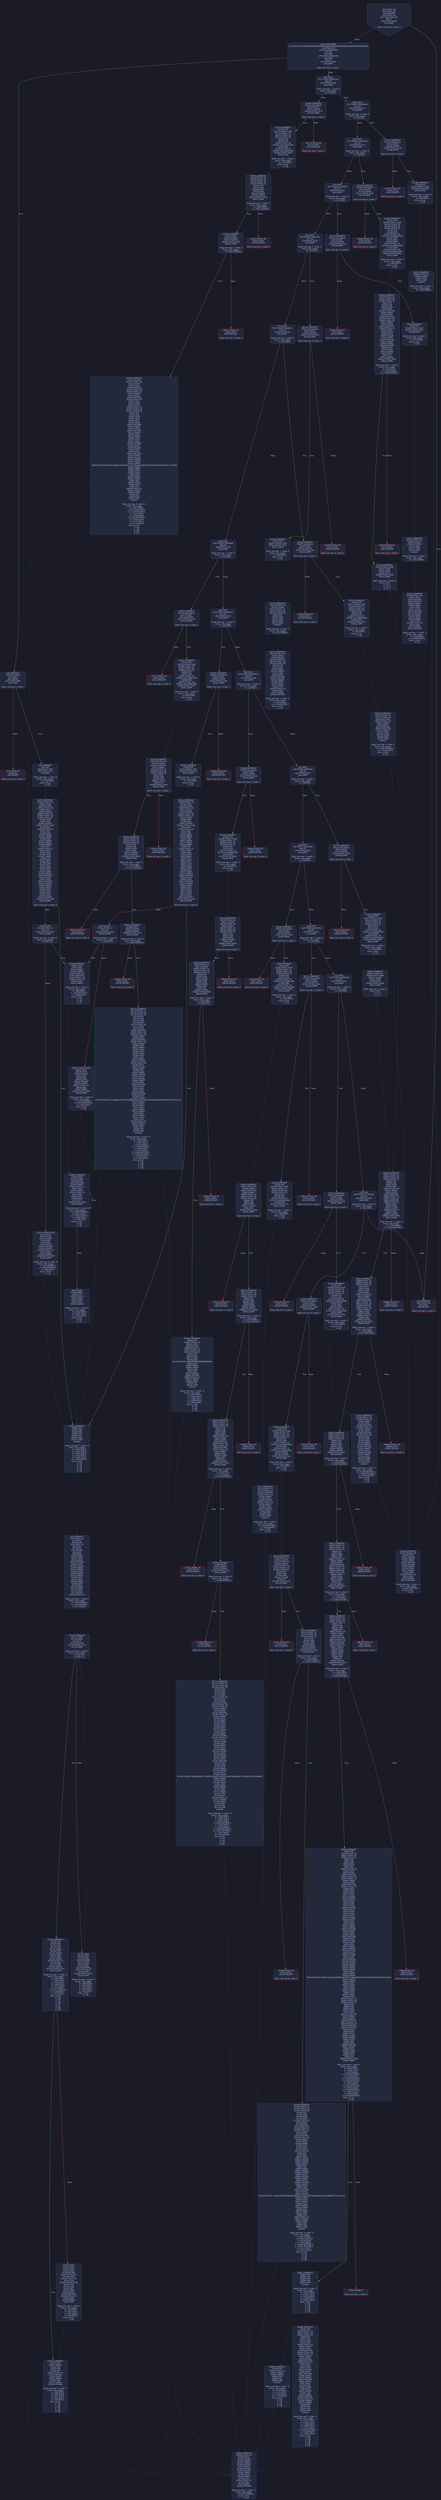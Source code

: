 digraph G {
    node [shape=box, style="filled, rounded", color="#565f89", fontcolor="#c0caf5", fontname="Helvetica", fillcolor="#24283b"];
    edge [color="#414868", fontcolor="#c0caf5", fontname="Helvetica"];
    bgcolor="#1a1b26";
    0 [ label = "[00] PUSH1 80
[02] PUSH1 40
[04] MSTORE
[05] PUSH1 04
[07] CALLDATASIZE
[08] LT
[09] PUSH2 00da
[0c] JUMPI

Stack size req: 0, sizeΔ: 0
" shape = invhouse]
    1 [ label = "[0d] PUSH4 ffffffff
[12] PUSH29 0100000000000000000000000000000000000000000000000000000000
[30] PUSH1 00
[32] CALLDATALOAD
[33] DIV
[34] AND
[35] PUSH4 06fdde03
[3a] DUP2
[3b] EQ
[3c] PUSH2 00df
[3f] JUMPI

Stack size req: 0, sizeΔ: 1
"]
    2 [ label = "[40] DUP1
[41] PUSH4 095ea7b3
[46] EQ
[47] PUSH2 0169
[4a] JUMPI

Stack size req: 1, sizeΔ: 0
Entry->Op usage:
	0->70:EQ:1
"]
    3 [ label = "[4b] DUP1
[4c] PUSH4 18160ddd
[51] EQ
[52] PUSH2 01a1
[55] JUMPI

Stack size req: 1, sizeΔ: 0
Entry->Op usage:
	0->81:EQ:1
"]
    4 [ label = "[56] DUP1
[57] PUSH4 23b872dd
[5c] EQ
[5d] PUSH2 01c8
[60] JUMPI

Stack size req: 1, sizeΔ: 0
Entry->Op usage:
	0->92:EQ:1
"]
    5 [ label = "[61] DUP1
[62] PUSH4 313ce567
[67] EQ
[68] PUSH2 01f2
[6b] JUMPI

Stack size req: 1, sizeΔ: 0
Entry->Op usage:
	0->103:EQ:1
"]
    6 [ label = "[6c] DUP1
[6d] PUSH4 5b8e370c
[72] EQ
[73] PUSH2 021d
[76] JUMPI

Stack size req: 1, sizeΔ: 0
Entry->Op usage:
	0->114:EQ:1
"]
    7 [ label = "[77] DUP1
[78] PUSH4 70a08231
[7d] EQ
[7e] PUSH2 024e
[81] JUMPI

Stack size req: 1, sizeΔ: 0
Entry->Op usage:
	0->125:EQ:1
"]
    8 [ label = "[82] DUP1
[83] PUSH4 79c65068
[88] EQ
[89] PUSH2 026f
[8c] JUMPI

Stack size req: 1, sizeΔ: 0
Entry->Op usage:
	0->136:EQ:1
"]
    9 [ label = "[8d] DUP1
[8e] PUSH4 95d89b41
[93] EQ
[94] PUSH2 0293
[97] JUMPI

Stack size req: 1, sizeΔ: 0
Entry->Op usage:
	0->147:EQ:1
"]
    10 [ label = "[98] DUP1
[99] PUSH4 99b38974
[9e] EQ
[9f] PUSH2 02a8
[a2] JUMPI

Stack size req: 1, sizeΔ: 0
Entry->Op usage:
	0->158:EQ:1
"]
    11 [ label = "[a3] DUP1
[a4] PUSH4 a9059cbb
[a9] EQ
[aa] PUSH2 02c9
[ad] JUMPI

Stack size req: 1, sizeΔ: 0
Entry->Op usage:
	0->169:EQ:1
"]
    12 [ label = "[ae] DUP1
[af] PUSH4 adcb0f8d
[b4] EQ
[b5] PUSH2 02ed
[b8] JUMPI

Stack size req: 1, sizeΔ: 0
Entry->Op usage:
	0->180:EQ:1
"]
    13 [ label = "[b9] DUP1
[ba] PUSH4 b414d4b6
[bf] EQ
[c0] PUSH2 0311
[c3] JUMPI

Stack size req: 1, sizeΔ: 0
Entry->Op usage:
	0->191:EQ:1
"]
    14 [ label = "[c4] DUP1
[c5] PUSH4 dd62ed3e
[ca] EQ
[cb] PUSH2 0332
[ce] JUMPI

Stack size req: 1, sizeΔ: 0
Entry->Op usage:
	0->202:EQ:1
"]
    15 [ label = "[cf] DUP1
[d0] PUSH4 e724529c
[d5] EQ
[d6] PUSH2 0359
[d9] JUMPI

Stack size req: 1, sizeΔ: 0
Entry->Op usage:
	0->213:EQ:1
"]
    16 [ label = "[da] JUMPDEST
[db] PUSH1 00
[dd] DUP1
[de] REVERT

Stack size req: 0, sizeΔ: 0
" color = "red"]
    17 [ label = "[df] JUMPDEST
[e0] CALLVALUE
[e1] DUP1
[e2] ISZERO
[e3] PUSH2 00eb
[e6] JUMPI

Stack size req: 0, sizeΔ: 1
"]
    18 [ label = "[e7] PUSH1 00
[e9] DUP1
[ea] REVERT

Stack size req: 0, sizeΔ: 0
" color = "red"]
    19 [ label = "[eb] JUMPDEST
[ec] POP
[ed] PUSH2 00f4
[f0] PUSH2 037f
[f3] JUMP

Stack size req: 1, sizeΔ: 0
Entry->Op usage:
	0->236:POP:0
Entry->Exit:
	0->😵
"]
    20 [ label = "[f4] JUMPDEST
[f5] PUSH1 40
[f7] DUP1
[f8] MLOAD
[f9] PUSH1 20
[fb] DUP1
[fc] DUP3
[fd] MSTORE
[fe] DUP4
[ff] MLOAD
[0100] DUP2
[0101] DUP4
[0102] ADD
[0103] MSTORE
[0104] DUP4
[0105] MLOAD
[0106] SWAP2
[0107] SWAP3
[0108] DUP4
[0109] SWAP3
[010a] SWAP1
[010b] DUP4
[010c] ADD
[010d] SWAP2
[010e] DUP6
[010f] ADD
[0110] SWAP1
[0111] DUP1
[0112] DUP4
[0113] DUP4
[0114] PUSH1 00

Stack size req: 1, sizeΔ: 9
Entry->Op usage:
	0->255:MLOAD:0
	0->261:MLOAD:0
	0->271:ADD:0
"]
    21 [ label = "[0116] JUMPDEST
[0117] DUP4
[0118] DUP2
[0119] LT
[011a] ISZERO
[011b] PUSH2 012e
[011e] JUMPI

Stack size req: 4, sizeΔ: 0
Entry->Op usage:
	0->281:LT:0
	3->281:LT:1
"]
    22 [ label = "[011f] DUP2
[0120] DUP2
[0121] ADD
[0122] MLOAD
[0123] DUP4
[0124] DUP3
[0125] ADD
[0126] MSTORE
[0127] PUSH1 20
[0129] ADD
[012a] PUSH2 0116
[012d] JUMP

Stack size req: 3, sizeΔ: 0
Entry->Op usage:
	0->289:ADD:0
	0->293:ADD:0
	0->297:ADD:1
	1->289:ADD:1
	2->293:ADD:1
Entry->Exit:
	0->😵
"]
    23 [ label = "[012e] JUMPDEST
[012f] POP
[0130] POP
[0131] POP
[0132] POP
[0133] SWAP1
[0134] POP
[0135] SWAP1
[0136] DUP2
[0137] ADD
[0138] SWAP1
[0139] PUSH1 1f
[013b] AND
[013c] DUP1
[013d] ISZERO
[013e] PUSH2 015b
[0141] JUMPI

Stack size req: 7, sizeΔ: -5
Entry->Op usage:
	0->303:POP:0
	1->304:POP:0
	2->305:POP:0
	3->306:POP:0
	4->311:ADD:0
	4->315:AND:1
	4->317:ISZERO:0
	5->308:POP:0
	6->311:ADD:1
Entry->Exit:
	0->😵
	1->😵
	2->😵
	3->😵
	4->0
	5->😵
	6->😵
"]
    24 [ label = "[0142] DUP1
[0143] DUP3
[0144] SUB
[0145] DUP1
[0146] MLOAD
[0147] PUSH1 01
[0149] DUP4
[014a] PUSH1 20
[014c] SUB
[014d] PUSH2 0100
[0150] EXP
[0151] SUB
[0152] NOT
[0153] AND
[0154] DUP2
[0155] MSTORE
[0156] PUSH1 20
[0158] ADD
[0159] SWAP2
[015a] POP

Stack size req: 2, sizeΔ: 0
Entry->Op usage:
	0->324:SUB:1
	0->332:SUB:1
	1->324:SUB:0
	1->346:POP:0
Entry->Exit:
	1->😵
"]
    25 [ label = "[015b] JUMPDEST
[015c] POP
[015d] SWAP3
[015e] POP
[015f] POP
[0160] POP
[0161] PUSH1 40
[0163] MLOAD
[0164] DUP1
[0165] SWAP2
[0166] SUB
[0167] SWAP1
[0168] RETURN

Stack size req: 5, sizeΔ: -5
Entry->Op usage:
	0->348:POP:0
	1->358:SUB:0
	2->351:POP:0
	3->352:POP:0
	4->350:POP:0
Entry->Exit:
	0->😵
	1->😵
	2->😵
	3->😵
	4->😵
" color = "darkblue"]
    26 [ label = "[0169] JUMPDEST
[016a] CALLVALUE
[016b] DUP1
[016c] ISZERO
[016d] PUSH2 0175
[0170] JUMPI

Stack size req: 0, sizeΔ: 1
"]
    27 [ label = "[0171] PUSH1 00
[0173] DUP1
[0174] REVERT

Stack size req: 0, sizeΔ: 0
" color = "red"]
    28 [ label = "[0175] JUMPDEST
[0176] POP
[0177] PUSH2 018d
[017a] PUSH1 01
[017c] PUSH1 a0
[017e] PUSH1 02
[0180] EXP
[0181] SUB
[0182] PUSH1 04
[0184] CALLDATALOAD
[0185] AND
[0186] PUSH1 24
[0188] CALLDATALOAD
[0189] PUSH2 040d
[018c] JUMP

Stack size req: 1, sizeΔ: 2
Entry->Op usage:
	0->374:POP:0
Entry->Exit:
	0->😵
"]
    29 [ label = "[018d] JUMPDEST
[018e] PUSH1 40
[0190] DUP1
[0191] MLOAD
[0192] SWAP2
[0193] ISZERO
[0194] ISZERO
[0195] DUP3
[0196] MSTORE
[0197] MLOAD
[0198] SWAP1
[0199] DUP2
[019a] SWAP1
[019b] SUB
[019c] PUSH1 20
[019e] ADD
[019f] SWAP1
[01a0] RETURN

Stack size req: 1, sizeΔ: -1
Entry->Op usage:
	0->403:ISZERO:0
Entry->Exit:
	0->😵
" color = "darkblue"]
    30 [ label = "[01a1] JUMPDEST
[01a2] CALLVALUE
[01a3] DUP1
[01a4] ISZERO
[01a5] PUSH2 01ad
[01a8] JUMPI

Stack size req: 0, sizeΔ: 1
"]
    31 [ label = "[01a9] PUSH1 00
[01ab] DUP1
[01ac] REVERT

Stack size req: 0, sizeΔ: 0
" color = "red"]
    32 [ label = "[01ad] JUMPDEST
[01ae] POP
[01af] PUSH2 01b6
[01b2] PUSH2 0497
[01b5] JUMP

Stack size req: 1, sizeΔ: 0
Entry->Op usage:
	0->430:POP:0
Entry->Exit:
	0->😵
"]
    33 [ label = "[01b6] JUMPDEST
[01b7] PUSH1 40
[01b9] DUP1
[01ba] MLOAD
[01bb] SWAP2
[01bc] DUP3
[01bd] MSTORE
[01be] MLOAD
[01bf] SWAP1
[01c0] DUP2
[01c1] SWAP1
[01c2] SUB
[01c3] PUSH1 20
[01c5] ADD
[01c6] SWAP1
[01c7] RETURN

Stack size req: 1, sizeΔ: -1
Entry->Op usage:
	0->445:MSTORE:1
Entry->Exit:
	0->😵
" color = "darkblue"]
    34 [ label = "[01c8] JUMPDEST
[01c9] CALLVALUE
[01ca] DUP1
[01cb] ISZERO
[01cc] PUSH2 01d4
[01cf] JUMPI

Stack size req: 0, sizeΔ: 1
"]
    35 [ label = "[01d0] PUSH1 00
[01d2] DUP1
[01d3] REVERT

Stack size req: 0, sizeΔ: 0
" color = "red"]
    36 [ label = "[01d4] JUMPDEST
[01d5] POP
[01d6] PUSH2 018d
[01d9] PUSH1 01
[01db] PUSH1 a0
[01dd] PUSH1 02
[01df] EXP
[01e0] SUB
[01e1] PUSH1 04
[01e3] CALLDATALOAD
[01e4] DUP2
[01e5] AND
[01e6] SWAP1
[01e7] PUSH1 24
[01e9] CALLDATALOAD
[01ea] AND
[01eb] PUSH1 44
[01ed] CALLDATALOAD
[01ee] PUSH2 049d
[01f1] JUMP

Stack size req: 1, sizeΔ: 3
Entry->Op usage:
	0->469:POP:0
Entry->Exit:
	0->😵
"]
    37 [ label = "[01f2] JUMPDEST
[01f3] CALLVALUE
[01f4] DUP1
[01f5] ISZERO
[01f6] PUSH2 01fe
[01f9] JUMPI

Stack size req: 0, sizeΔ: 1
"]
    38 [ label = "[01fa] PUSH1 00
[01fc] DUP1
[01fd] REVERT

Stack size req: 0, sizeΔ: 0
" color = "red"]
    39 [ label = "[01fe] JUMPDEST
[01ff] POP
[0200] PUSH2 0207
[0203] PUSH2 050c
[0206] JUMP

Stack size req: 1, sizeΔ: 0
Entry->Op usage:
	0->511:POP:0
Entry->Exit:
	0->😵
"]
    40 [ label = "[0207] JUMPDEST
[0208] PUSH1 40
[020a] DUP1
[020b] MLOAD
[020c] PUSH1 ff
[020e] SWAP1
[020f] SWAP3
[0210] AND
[0211] DUP3
[0212] MSTORE
[0213] MLOAD
[0214] SWAP1
[0215] DUP2
[0216] SWAP1
[0217] SUB
[0218] PUSH1 20
[021a] ADD
[021b] SWAP1
[021c] RETURN

Stack size req: 1, sizeΔ: -1
Entry->Op usage:
	0->528:AND:0
	0->530:MSTORE:1
Entry->Exit:
	0->😵
" color = "darkblue"]
    41 [ label = "[021d] JUMPDEST
[021e] CALLVALUE
[021f] DUP1
[0220] ISZERO
[0221] PUSH2 0229
[0224] JUMPI

Stack size req: 0, sizeΔ: 1
"]
    42 [ label = "[0225] PUSH1 00
[0227] DUP1
[0228] REVERT

Stack size req: 0, sizeΔ: 0
" color = "red"]
    43 [ label = "[0229] JUMPDEST
[022a] POP
[022b] PUSH2 0232
[022e] PUSH2 0515
[0231] JUMP

Stack size req: 1, sizeΔ: 0
Entry->Op usage:
	0->554:POP:0
Entry->Exit:
	0->😵
"]
    44 [ label = "[0232] JUMPDEST
[0233] PUSH1 40
[0235] DUP1
[0236] MLOAD
[0237] PUSH1 01
[0239] PUSH1 a0
[023b] PUSH1 02
[023d] EXP
[023e] SUB
[023f] SWAP1
[0240] SWAP3
[0241] AND
[0242] DUP3
[0243] MSTORE
[0244] MLOAD
[0245] SWAP1
[0246] DUP2
[0247] SWAP1
[0248] SUB
[0249] PUSH1 20
[024b] ADD
[024c] SWAP1
[024d] RETURN

Stack size req: 1, sizeΔ: -1
Entry->Op usage:
	0->577:AND:0
	0->579:MSTORE:1
Entry->Exit:
	0->😵
" color = "darkblue"]
    45 [ label = "[024e] JUMPDEST
[024f] CALLVALUE
[0250] DUP1
[0251] ISZERO
[0252] PUSH2 025a
[0255] JUMPI

Stack size req: 0, sizeΔ: 1
"]
    46 [ label = "[0256] PUSH1 00
[0258] DUP1
[0259] REVERT

Stack size req: 0, sizeΔ: 0
" color = "red"]
    47 [ label = "[025a] JUMPDEST
[025b] POP
[025c] PUSH2 01b6
[025f] PUSH1 01
[0261] PUSH1 a0
[0263] PUSH1 02
[0265] EXP
[0266] SUB
[0267] PUSH1 04
[0269] CALLDATALOAD
[026a] AND
[026b] PUSH2 0524
[026e] JUMP

Stack size req: 1, sizeΔ: 1
Entry->Op usage:
	0->603:POP:0
Entry->Exit:
	0->😵
"]
    48 [ label = "[026f] JUMPDEST
[0270] CALLVALUE
[0271] DUP1
[0272] ISZERO
[0273] PUSH2 027b
[0276] JUMPI

Stack size req: 0, sizeΔ: 1
"]
    49 [ label = "[0277] PUSH1 00
[0279] DUP1
[027a] REVERT

Stack size req: 0, sizeΔ: 0
" color = "red"]
    50 [ label = "[027b] JUMPDEST
[027c] POP
[027d] PUSH2 018d
[0280] PUSH1 01
[0282] PUSH1 a0
[0284] PUSH1 02
[0286] EXP
[0287] SUB
[0288] PUSH1 04
[028a] CALLDATALOAD
[028b] AND
[028c] PUSH1 24
[028e] CALLDATALOAD
[028f] PUSH2 0536
[0292] JUMP

Stack size req: 1, sizeΔ: 2
Entry->Op usage:
	0->636:POP:0
Entry->Exit:
	0->😵
"]
    51 [ label = "[0293] JUMPDEST
[0294] CALLVALUE
[0295] DUP1
[0296] ISZERO
[0297] PUSH2 029f
[029a] JUMPI

Stack size req: 0, sizeΔ: 1
"]
    52 [ label = "[029b] PUSH1 00
[029d] DUP1
[029e] REVERT

Stack size req: 0, sizeΔ: 0
" color = "red"]
    53 [ label = "[029f] JUMPDEST
[02a0] POP
[02a1] PUSH2 00f4
[02a4] PUSH2 05da
[02a7] JUMP

Stack size req: 1, sizeΔ: 0
Entry->Op usage:
	0->672:POP:0
Entry->Exit:
	0->😵
"]
    54 [ label = "[02a8] JUMPDEST
[02a9] CALLVALUE
[02aa] DUP1
[02ab] ISZERO
[02ac] PUSH2 02b4
[02af] JUMPI

Stack size req: 0, sizeΔ: 1
"]
    55 [ label = "[02b0] PUSH1 00
[02b2] DUP1
[02b3] REVERT

Stack size req: 0, sizeΔ: 0
" color = "red"]
    56 [ label = "[02b4] JUMPDEST
[02b5] POP
[02b6] PUSH2 018d
[02b9] PUSH1 01
[02bb] PUSH1 a0
[02bd] PUSH1 02
[02bf] EXP
[02c0] SUB
[02c1] PUSH1 04
[02c3] CALLDATALOAD
[02c4] AND
[02c5] PUSH2 0634
[02c8] JUMP

Stack size req: 1, sizeΔ: 1
Entry->Op usage:
	0->693:POP:0
Entry->Exit:
	0->😵
"]
    57 [ label = "[02c9] JUMPDEST
[02ca] CALLVALUE
[02cb] DUP1
[02cc] ISZERO
[02cd] PUSH2 02d5
[02d0] JUMPI

Stack size req: 0, sizeΔ: 1
"]
    58 [ label = "[02d1] PUSH1 00
[02d3] DUP1
[02d4] REVERT

Stack size req: 0, sizeΔ: 0
" color = "red"]
    59 [ label = "[02d5] JUMPDEST
[02d6] POP
[02d7] PUSH2 018d
[02da] PUSH1 01
[02dc] PUSH1 a0
[02de] PUSH1 02
[02e0] EXP
[02e1] SUB
[02e2] PUSH1 04
[02e4] CALLDATALOAD
[02e5] AND
[02e6] PUSH1 24
[02e8] CALLDATALOAD
[02e9] PUSH2 069b
[02ec] JUMP

Stack size req: 1, sizeΔ: 2
Entry->Op usage:
	0->726:POP:0
Entry->Exit:
	0->😵
"]
    60 [ label = "[02ed] JUMPDEST
[02ee] CALLVALUE
[02ef] DUP1
[02f0] ISZERO
[02f1] PUSH2 02f9
[02f4] JUMPI

Stack size req: 0, sizeΔ: 1
"]
    61 [ label = "[02f5] PUSH1 00
[02f7] DUP1
[02f8] REVERT

Stack size req: 0, sizeΔ: 0
" color = "red"]
    62 [ label = "[02f9] JUMPDEST
[02fa] POP
[02fb] PUSH2 018d
[02fe] PUSH1 01
[0300] PUSH1 a0
[0302] PUSH1 02
[0304] EXP
[0305] SUB
[0306] PUSH1 04
[0308] CALLDATALOAD
[0309] AND
[030a] PUSH1 24
[030c] CALLDATALOAD
[030d] PUSH2 06b1
[0310] JUMP

Stack size req: 1, sizeΔ: 2
Entry->Op usage:
	0->762:POP:0
Entry->Exit:
	0->😵
"]
    63 [ label = "[0311] JUMPDEST
[0312] CALLVALUE
[0313] DUP1
[0314] ISZERO
[0315] PUSH2 031d
[0318] JUMPI

Stack size req: 0, sizeΔ: 1
"]
    64 [ label = "[0319] PUSH1 00
[031b] DUP1
[031c] REVERT

Stack size req: 0, sizeΔ: 0
" color = "red"]
    65 [ label = "[031d] JUMPDEST
[031e] POP
[031f] PUSH2 018d
[0322] PUSH1 01
[0324] PUSH1 a0
[0326] PUSH1 02
[0328] EXP
[0329] SUB
[032a] PUSH1 04
[032c] CALLDATALOAD
[032d] AND
[032e] PUSH2 077c
[0331] JUMP

Stack size req: 1, sizeΔ: 1
Entry->Op usage:
	0->798:POP:0
Entry->Exit:
	0->😵
"]
    66 [ label = "[0332] JUMPDEST
[0333] CALLVALUE
[0334] DUP1
[0335] ISZERO
[0336] PUSH2 033e
[0339] JUMPI

Stack size req: 0, sizeΔ: 1
"]
    67 [ label = "[033a] PUSH1 00
[033c] DUP1
[033d] REVERT

Stack size req: 0, sizeΔ: 0
" color = "red"]
    68 [ label = "[033e] JUMPDEST
[033f] POP
[0340] PUSH2 01b6
[0343] PUSH1 01
[0345] PUSH1 a0
[0347] PUSH1 02
[0349] EXP
[034a] SUB
[034b] PUSH1 04
[034d] CALLDATALOAD
[034e] DUP2
[034f] AND
[0350] SWAP1
[0351] PUSH1 24
[0353] CALLDATALOAD
[0354] AND
[0355] PUSH2 0791
[0358] JUMP

Stack size req: 1, sizeΔ: 2
Entry->Op usage:
	0->831:POP:0
Entry->Exit:
	0->😵
"]
    69 [ label = "[0359] JUMPDEST
[035a] CALLVALUE
[035b] DUP1
[035c] ISZERO
[035d] PUSH2 0365
[0360] JUMPI

Stack size req: 0, sizeΔ: 1
"]
    70 [ label = "[0361] PUSH1 00
[0363] DUP1
[0364] REVERT

Stack size req: 0, sizeΔ: 0
" color = "red"]
    71 [ label = "[0365] JUMPDEST
[0366] POP
[0367] PUSH2 018d
[036a] PUSH1 01
[036c] PUSH1 a0
[036e] PUSH1 02
[0370] EXP
[0371] SUB
[0372] PUSH1 04
[0374] CALLDATALOAD
[0375] AND
[0376] PUSH1 24
[0378] CALLDATALOAD
[0379] ISZERO
[037a] ISZERO
[037b] PUSH2 07ae
[037e] JUMP

Stack size req: 1, sizeΔ: 2
Entry->Op usage:
	0->870:POP:0
Entry->Exit:
	0->😵
"]
    72 [ label = "[037f] JUMPDEST
[0380] PUSH1 00
[0382] DUP1
[0383] SLOAD
[0384] PUSH1 40
[0386] DUP1
[0387] MLOAD
[0388] PUSH1 20
[038a] PUSH1 02
[038c] PUSH1 01
[038e] DUP6
[038f] AND
[0390] ISZERO
[0391] PUSH2 0100
[0394] MUL
[0395] PUSH1 00
[0397] NOT
[0398] ADD
[0399] SWAP1
[039a] SWAP5
[039b] AND
[039c] SWAP4
[039d] SWAP1
[039e] SWAP4
[039f] DIV
[03a0] PUSH1 1f
[03a2] DUP2
[03a3] ADD
[03a4] DUP5
[03a5] SWAP1
[03a6] DIV
[03a7] DUP5
[03a8] MUL
[03a9] DUP3
[03aa] ADD
[03ab] DUP5
[03ac] ADD
[03ad] SWAP1
[03ae] SWAP3
[03af] MSTORE
[03b0] DUP2
[03b1] DUP2
[03b2] MSTORE
[03b3] SWAP3
[03b4] SWAP2
[03b5] DUP4
[03b6] ADD
[03b7] DUP3
[03b8] DUP3
[03b9] DUP1
[03ba] ISZERO
[03bb] PUSH2 0405
[03be] JUMPI

Stack size req: 0, sizeΔ: 6
"]
    73 [ label = "[03bf] DUP1
[03c0] PUSH1 1f
[03c2] LT
[03c3] PUSH2 03da
[03c6] JUMPI

Stack size req: 1, sizeΔ: 0
Entry->Op usage:
	0->962:LT:1
"]
    74 [ label = "[03c7] PUSH2 0100
[03ca] DUP1
[03cb] DUP4
[03cc] SLOAD
[03cd] DIV
[03ce] MUL
[03cf] DUP4
[03d0] MSTORE
[03d1] SWAP2
[03d2] PUSH1 20
[03d4] ADD
[03d5] SWAP2
[03d6] PUSH2 0405
[03d9] JUMP

Stack size req: 3, sizeΔ: 0
Entry->Op usage:
	1->972:SLOAD:0
	2->976:MSTORE:0
	2->980:ADD:1
Entry->Exit:
	2->😵
"]
    75 [ label = "[03da] JUMPDEST
[03db] DUP3
[03dc] ADD
[03dd] SWAP2
[03de] SWAP1
[03df] PUSH1 00
[03e1] MSTORE
[03e2] PUSH1 20
[03e4] PUSH1 00
[03e6] SHA3
[03e7] SWAP1

Stack size req: 3, sizeΔ: 0
Entry->Op usage:
	0->988:ADD:1
	1->993:MSTORE:1
	2->988:ADD:0
Entry->Exit:
	0->😵
	1->😵
	2->0
"]
    76 [ label = "[03e8] JUMPDEST
[03e9] DUP2
[03ea] SLOAD
[03eb] DUP2
[03ec] MSTORE
[03ed] SWAP1
[03ee] PUSH1 01
[03f0] ADD
[03f1] SWAP1
[03f2] PUSH1 20
[03f4] ADD
[03f5] DUP1
[03f6] DUP4
[03f7] GT
[03f8] PUSH2 03e8
[03fb] JUMPI

Stack size req: 3, sizeΔ: 0
Entry->Op usage:
	0->1004:MSTORE:0
	0->1012:ADD:1
	1->1002:SLOAD:0
	1->1008:ADD:1
	2->1015:GT:0
Entry->Exit:
	0->😵
	1->😵
"]
    77 [ label = "[03fc] DUP3
[03fd] SWAP1
[03fe] SUB
[03ff] PUSH1 1f
[0401] AND
[0402] DUP3
[0403] ADD
[0404] SWAP2

Stack size req: 3, sizeΔ: 0
Entry->Op usage:
	0->1022:SUB:0
	2->1022:SUB:1
	2->1027:ADD:0
Entry->Exit:
	0->😵
	2->0
"]
    78 [ label = "[0405] JUMPDEST
[0406] POP
[0407] POP
[0408] POP
[0409] POP
[040a] POP
[040b] DUP2
[040c] JUMP
Indirect!

Stack size req: 7, sizeΔ: -5
Entry->Op usage:
	0->1030:POP:0
	1->1031:POP:0
	2->1032:POP:0
	3->1033:POP:0
	4->1034:POP:0
	6->1036:JUMP:0
Entry->Exit:
	0->😵
	1->😵
	2->😵
	3->😵
	4->😵
" color = "teal"]
    79 [ label = "[040d] JUMPDEST
[040e] PUSH1 00
[0410] PUSH1 01
[0412] PUSH1 a0
[0414] PUSH1 02
[0416] EXP
[0417] SUB
[0418] DUP4
[0419] AND
[041a] ISZERO
[041b] ISZERO
[041c] PUSH2 0424
[041f] JUMPI

Stack size req: 2, sizeΔ: 1
Entry->Op usage:
	1->1049:AND:0
	1->1050:ISZERO:0
"]
    80 [ label = "[0420] PUSH1 00
[0422] DUP1
[0423] REVERT

Stack size req: 0, sizeΔ: 0
" color = "red"]
    81 [ label = "[0424] JUMPDEST
[0425] DUP2
[0426] ISZERO
[0427] ISZERO
[0428] PUSH2 0430
[042b] JUMPI

Stack size req: 2, sizeΔ: 0
Entry->Op usage:
	1->1062:ISZERO:0
"]
    82 [ label = "[042c] PUSH1 00
[042e] DUP1
[042f] REVERT

Stack size req: 0, sizeΔ: 0
" color = "red"]
    83 [ label = "[0430] JUMPDEST
[0431] CALLER
[0432] PUSH1 00
[0434] DUP2
[0435] DUP2
[0436] MSTORE
[0437] PUSH1 06
[0439] PUSH1 20
[043b] SWAP1
[043c] DUP2
[043d] MSTORE
[043e] PUSH1 40
[0440] DUP1
[0441] DUP4
[0442] SHA3
[0443] PUSH1 01
[0445] PUSH1 a0
[0447] PUSH1 02
[0449] EXP
[044a] SUB
[044b] DUP9
[044c] AND
[044d] DUP1
[044e] DUP6
[044f] MSTORE
[0450] SWAP1
[0451] DUP4
[0452] MSTORE
[0453] SWAP3
[0454] DUP2
[0455] SWAP1
[0456] SHA3
[0457] DUP7
[0458] SWAP1
[0459] SSTORE
[045a] DUP1
[045b] MLOAD
[045c] DUP7
[045d] DUP2
[045e] MSTORE
[045f] SWAP1
[0460] MLOAD
[0461] SWAP3
[0462] SWAP4
[0463] SWAP3
[0464] PUSH32 8c5be1e5ebec7d5bd14f71427d1e84f3dd0314c0f7b2291e5b200ac8c7c3b925
[0485] SWAP3
[0486] SWAP2
[0487] DUP2
[0488] SWAP1
[0489] SUB
[048a] SWAP1
[048b] SWAP2
[048c] ADD
[048d] SWAP1
[048e] LOG3
[048f] POP
[0490] PUSH1 01
[0492] SWAP3
[0493] SWAP2
[0494] POP
[0495] POP
[0496] JUMP
Indirect!

Stack size req: 4, sizeΔ: -3
Entry->Op usage:
	0->1167:POP:0
	1->1113:SSTORE:1
	1->1118:MSTORE:1
	1->1173:POP:0
	2->1100:AND:0
	2->1103:MSTORE:1
	2->1166:LOG3:4
	2->1172:POP:0
	3->1174:JUMP:0
Entry->Exit:
	0->😵
	1->😵
	2->😵
	3->😵
" color = "teal"]
    84 [ label = "[0497] JUMPDEST
[0498] PUSH1 03
[049a] SLOAD
[049b] DUP2
[049c] JUMP
Indirect!

Stack size req: 1, sizeΔ: 1
Entry->Op usage:
	0->1180:JUMP:0
" color = "teal"]
    85 [ label = "[049d] JUMPDEST
[049e] PUSH1 01
[04a0] PUSH1 a0
[04a2] PUSH1 02
[04a4] EXP
[04a5] SUB
[04a6] DUP4
[04a7] AND
[04a8] PUSH1 00
[04aa] SWAP1
[04ab] DUP2
[04ac] MSTORE
[04ad] PUSH1 06
[04af] PUSH1 20
[04b1] SWAP1
[04b2] DUP2
[04b3] MSTORE
[04b4] PUSH1 40
[04b6] DUP1
[04b7] DUP4
[04b8] SHA3
[04b9] CALLER
[04ba] DUP5
[04bb] MSTORE
[04bc] SWAP1
[04bd] SWAP2
[04be] MSTORE
[04bf] DUP2
[04c0] SHA3
[04c1] SLOAD
[04c2] DUP3
[04c3] GT
[04c4] ISZERO
[04c5] PUSH2 04cd
[04c8] JUMPI

Stack size req: 3, sizeΔ: 1
Entry->Op usage:
	0->1219:GT:0
	2->1191:AND:0
	2->1196:MSTORE:1
"]
    86 [ label = "[04c9] PUSH1 00
[04cb] DUP1
[04cc] REVERT

Stack size req: 0, sizeΔ: 0
" color = "red"]
    87 [ label = "[04cd] JUMPDEST
[04ce] PUSH2 04d8
[04d1] DUP5
[04d2] DUP5
[04d3] DUP5
[04d4] PUSH2 0846
[04d7] JUMP

Stack size req: 4, sizeΔ: 4
Entry->Exit:
	1->0, 5
	2->1, 6
	3->2, 7
"]
    88 [ label = "[04d8] JUMPDEST
[04d9] POP
[04da] PUSH1 01
[04dc] PUSH1 a0
[04de] PUSH1 02
[04e0] EXP
[04e1] SUB
[04e2] DUP4
[04e3] AND
[04e4] PUSH1 00
[04e6] SWAP1
[04e7] DUP2
[04e8] MSTORE
[04e9] PUSH1 06
[04eb] PUSH1 20
[04ed] SWAP1
[04ee] DUP2
[04ef] MSTORE
[04f0] PUSH1 40
[04f2] DUP1
[04f3] DUP4
[04f4] SHA3
[04f5] CALLER
[04f6] DUP5
[04f7] MSTORE
[04f8] SWAP1
[04f9] SWAP2
[04fa] MSTORE
[04fb] SWAP1
[04fc] SHA3
[04fd] DUP1
[04fe] SLOAD
[04ff] DUP3
[0500] SWAP1
[0501] SUB
[0502] SWAP1
[0503] SSTORE
[0504] PUSH1 01
[0506] SWAP4
[0507] SWAP3
[0508] POP
[0509] POP
[050a] POP
[050b] JUMP
Indirect!

Stack size req: 5, sizeΔ: -4
Entry->Op usage:
	0->1241:POP:0
	1->1281:SUB:1
	1->1289:POP:0
	2->1290:POP:0
	3->1251:AND:0
	3->1256:MSTORE:1
	3->1288:POP:0
	4->1291:JUMP:0
Entry->Exit:
	0->😵
	1->😵
	2->😵
	3->😵
	4->😵
" color = "teal"]
    89 [ label = "[050c] JUMPDEST
[050d] PUSH1 02
[050f] SLOAD
[0510] PUSH1 ff
[0512] AND
[0513] DUP2
[0514] JUMP
Indirect!

Stack size req: 1, sizeΔ: 1
Entry->Op usage:
	0->1300:JUMP:0
" color = "teal"]
    90 [ label = "[0515] JUMPDEST
[0516] PUSH1 04
[0518] SLOAD
[0519] PUSH1 01
[051b] PUSH1 a0
[051d] PUSH1 02
[051f] EXP
[0520] SUB
[0521] AND
[0522] DUP2
[0523] JUMP
Indirect!

Stack size req: 1, sizeΔ: 1
Entry->Op usage:
	0->1315:JUMP:0
" color = "teal"]
    91 [ label = "[0524] JUMPDEST
[0525] PUSH1 05
[0527] PUSH1 20
[0529] MSTORE
[052a] PUSH1 00
[052c] SWAP1
[052d] DUP2
[052e] MSTORE
[052f] PUSH1 40
[0531] SWAP1
[0532] SHA3
[0533] SLOAD
[0534] DUP2
[0535] JUMP
Indirect!

Stack size req: 2, sizeΔ: 0
Entry->Op usage:
	0->1326:MSTORE:1
	1->1333:JUMP:0
Entry->Exit:
	0->😵
" color = "teal"]
    92 [ label = "[0536] JUMPDEST
[0537] PUSH1 04
[0539] SLOAD
[053a] PUSH1 00
[053c] SWAP1
[053d] PUSH1 01
[053f] PUSH1 a0
[0541] PUSH1 02
[0543] EXP
[0544] SUB
[0545] AND
[0546] CALLER
[0547] EQ
[0548] PUSH2 0550
[054b] JUMPI

Stack size req: 0, sizeΔ: 1
"]
    93 [ label = "[054c] PUSH1 00
[054e] DUP1
[054f] REVERT

Stack size req: 0, sizeΔ: 0
" color = "red"]
    94 [ label = "[0550] JUMPDEST
[0551] PUSH1 01
[0553] PUSH1 a0
[0555] PUSH1 02
[0557] EXP
[0558] SUB
[0559] DUP4
[055a] AND
[055b] ISZERO
[055c] ISZERO
[055d] PUSH2 0565
[0560] JUMPI

Stack size req: 3, sizeΔ: 0
Entry->Op usage:
	2->1370:AND:0
	2->1371:ISZERO:0
"]
    95 [ label = "[0561] PUSH1 00
[0563] DUP1
[0564] REVERT

Stack size req: 0, sizeΔ: 0
" color = "red"]
    96 [ label = "[0565] JUMPDEST
[0566] DUP2
[0567] ISZERO
[0568] ISZERO
[0569] PUSH2 0571
[056c] JUMPI

Stack size req: 2, sizeΔ: 0
Entry->Op usage:
	1->1383:ISZERO:0
"]
    97 [ label = "[056d] PUSH1 00
[056f] DUP1
[0570] REVERT

Stack size req: 0, sizeΔ: 0
" color = "red"]
    98 [ label = "[0571] JUMPDEST
[0572] PUSH1 01
[0574] PUSH1 a0
[0576] PUSH1 02
[0578] EXP
[0579] SUB
[057a] DUP4
[057b] AND
[057c] PUSH1 00
[057e] DUP2
[057f] DUP2
[0580] MSTORE
[0581] PUSH1 05
[0583] PUSH1 20
[0585] SWAP1
[0586] DUP2
[0587] MSTORE
[0588] PUSH1 40
[058a] SWAP2
[058b] DUP3
[058c] SWAP1
[058d] SHA3
[058e] DUP1
[058f] SLOAD
[0590] DUP7
[0591] ADD
[0592] SWAP1
[0593] SSTORE
[0594] PUSH1 03
[0596] DUP1
[0597] SLOAD
[0598] DUP7
[0599] ADD
[059a] SWAP1
[059b] SSTORE
[059c] DUP2
[059d] MLOAD
[059e] SWAP3
[059f] DUP4
[05a0] MSTORE
[05a1] DUP3
[05a2] ADD
[05a3] DUP5
[05a4] SWAP1
[05a5] MSTORE
[05a6] DUP1
[05a7] MLOAD
[05a8] PUSH32 dcdea898caf5576419f89caf69301592a4758349a0bd62300b58849213420a72
[05c9] SWAP3
[05ca] DUP2
[05cb] SWAP1
[05cc] SUB
[05cd] SWAP1
[05ce] SWAP2
[05cf] ADD
[05d0] SWAP1
[05d1] LOG1
[05d2] POP
[05d3] PUSH1 01
[05d5] SWAP3
[05d6] SWAP2
[05d7] POP
[05d8] POP
[05d9] JUMP
Indirect!

Stack size req: 4, sizeΔ: -3
Entry->Op usage:
	0->1490:POP:0
	1->1425:ADD:0
	1->1433:ADD:0
	1->1445:MSTORE:1
	1->1496:POP:0
	2->1403:AND:0
	2->1408:MSTORE:1
	2->1440:MSTORE:1
	2->1495:POP:0
	3->1497:JUMP:0
Entry->Exit:
	0->😵
	1->😵
	2->😵
	3->😵
" color = "teal"]
    99 [ label = "[05da] JUMPDEST
[05db] PUSH1 01
[05dd] DUP1
[05de] SLOAD
[05df] PUSH1 40
[05e1] DUP1
[05e2] MLOAD
[05e3] PUSH1 20
[05e5] PUSH1 02
[05e7] DUP5
[05e8] DUP7
[05e9] AND
[05ea] ISZERO
[05eb] PUSH2 0100
[05ee] MUL
[05ef] PUSH1 00
[05f1] NOT
[05f2] ADD
[05f3] SWAP1
[05f4] SWAP5
[05f5] AND
[05f6] SWAP4
[05f7] SWAP1
[05f8] SWAP4
[05f9] DIV
[05fa] PUSH1 1f
[05fc] DUP2
[05fd] ADD
[05fe] DUP5
[05ff] SWAP1
[0600] DIV
[0601] DUP5
[0602] MUL
[0603] DUP3
[0604] ADD
[0605] DUP5
[0606] ADD
[0607] SWAP1
[0608] SWAP3
[0609] MSTORE
[060a] DUP2
[060b] DUP2
[060c] MSTORE
[060d] SWAP3
[060e] SWAP2
[060f] DUP4
[0610] ADD
[0611] DUP3
[0612] DUP3
[0613] DUP1
[0614] ISZERO
[0615] PUSH2 0405
[0618] JUMPI

Stack size req: 0, sizeΔ: 6
"]
    100 [ label = "[0619] DUP1
[061a] PUSH1 1f
[061c] LT
[061d] PUSH2 03da
[0620] JUMPI

Stack size req: 1, sizeΔ: 0
Entry->Op usage:
	0->1564:LT:1
"]
    101 [ label = "[0621] PUSH2 0100
[0624] DUP1
[0625] DUP4
[0626] SLOAD
[0627] DIV
[0628] MUL
[0629] DUP4
[062a] MSTORE
[062b] SWAP2
[062c] PUSH1 20
[062e] ADD
[062f] SWAP2
[0630] PUSH2 0405
[0633] JUMP

Stack size req: 3, sizeΔ: 0
Entry->Op usage:
	1->1574:SLOAD:0
	2->1578:MSTORE:0
	2->1582:ADD:1
Entry->Exit:
	2->😵
"]
    102 [ label = "[0634] JUMPDEST
[0635] PUSH1 04
[0637] SLOAD
[0638] PUSH1 00
[063a] SWAP1
[063b] PUSH1 01
[063d] PUSH1 a0
[063f] PUSH1 02
[0641] EXP
[0642] SUB
[0643] AND
[0644] CALLER
[0645] EQ
[0646] PUSH2 064e
[0649] JUMPI

Stack size req: 0, sizeΔ: 1
"]
    103 [ label = "[064a] PUSH1 00
[064c] DUP1
[064d] REVERT

Stack size req: 0, sizeΔ: 0
" color = "red"]
    104 [ label = "[064e] JUMPDEST
[064f] PUSH1 04
[0651] SLOAD
[0652] PUSH1 01
[0654] PUSH1 a0
[0656] PUSH1 02
[0658] EXP
[0659] SUB
[065a] DUP4
[065b] DUP2
[065c] AND
[065d] SWAP2
[065e] AND
[065f] EQ
[0660] ISZERO
[0661] PUSH2 0669
[0664] JUMPI

Stack size req: 2, sizeΔ: 0
Entry->Op usage:
	1->1628:AND:1
	1->1631:EQ:1
"]
    105 [ label = "[0665] PUSH1 00
[0667] DUP1
[0668] REVERT

Stack size req: 0, sizeΔ: 0
" color = "red"]
    106 [ label = "[0669] JUMPDEST
[066a] POP
[066b] PUSH1 04
[066d] DUP1
[066e] SLOAD
[066f] PUSH1 01
[0671] PUSH1 a0
[0673] PUSH1 02
[0675] EXP
[0676] SUB
[0677] DUP4
[0678] AND
[0679] PUSH20 ffffffffffffffffffffffffffffffffffffffff
[068e] NOT
[068f] SWAP1
[0690] SWAP2
[0691] AND
[0692] OR
[0693] SWAP1
[0694] SSTORE
[0695] PUSH1 01
[0697] SWAP2
[0698] SWAP1
[0699] POP
[069a] JUMP
Indirect!

Stack size req: 3, sizeΔ: -2
Entry->Op usage:
	0->1642:POP:0
	1->1656:AND:0
	1->1682:OR:1
	1->1689:POP:0
	2->1690:JUMP:0
Entry->Exit:
	0->😵
	1->😵
	2->😵
" color = "teal"]
    107 [ label = "[069b] JUMPDEST
[069c] PUSH1 00
[069e] PUSH2 06a8
[06a1] CALLER
[06a2] DUP5
[06a3] DUP5
[06a4] PUSH2 0846
[06a7] JUMP

Stack size req: 2, sizeΔ: 5
Entry->Exit:
	0->0, 5
	1->1, 6
"]
    108 [ label = "[06a8] JUMPDEST
[06a9] POP
[06aa] PUSH1 01
[06ac] SWAP3
[06ad] SWAP2
[06ae] POP
[06af] POP
[06b0] JUMP
Indirect!

Stack size req: 4, sizeΔ: -3
Entry->Op usage:
	0->1705:POP:0
	1->1711:POP:0
	2->1710:POP:0
	3->1712:JUMP:0
Entry->Exit:
	0->😵
	1->😵
	2->😵
	3->😵
" color = "teal"]
    109 [ label = "[06b1] JUMPDEST
[06b2] PUSH1 04
[06b4] SLOAD
[06b5] PUSH1 00
[06b7] SWAP1
[06b8] PUSH1 01
[06ba] PUSH1 a0
[06bc] PUSH1 02
[06be] EXP
[06bf] SUB
[06c0] AND
[06c1] CALLER
[06c2] EQ
[06c3] PUSH2 06cb
[06c6] JUMPI

Stack size req: 0, sizeΔ: 1
"]
    110 [ label = "[06c7] PUSH1 00
[06c9] DUP1
[06ca] REVERT

Stack size req: 0, sizeΔ: 0
" color = "red"]
    111 [ label = "[06cb] JUMPDEST
[06cc] PUSH1 01
[06ce] PUSH1 a0
[06d0] PUSH1 02
[06d2] EXP
[06d3] SUB
[06d4] DUP4
[06d5] AND
[06d6] ISZERO
[06d7] ISZERO
[06d8] PUSH2 06e0
[06db] JUMPI

Stack size req: 3, sizeΔ: 0
Entry->Op usage:
	2->1749:AND:0
	2->1750:ISZERO:0
"]
    112 [ label = "[06dc] PUSH1 00
[06de] DUP1
[06df] REVERT

Stack size req: 0, sizeΔ: 0
" color = "red"]
    113 [ label = "[06e0] JUMPDEST
[06e1] PUSH1 01
[06e3] PUSH1 a0
[06e5] PUSH1 02
[06e7] EXP
[06e8] SUB
[06e9] DUP4
[06ea] AND
[06eb] PUSH1 00
[06ed] SWAP1
[06ee] DUP2
[06ef] MSTORE
[06f0] PUSH1 05
[06f2] PUSH1 20
[06f4] MSTORE
[06f5] PUSH1 40
[06f7] SWAP1
[06f8] SHA3
[06f9] SLOAD
[06fa] DUP3
[06fb] GT
[06fc] ISZERO
[06fd] PUSH2 0705
[0700] JUMPI

Stack size req: 3, sizeΔ: 0
Entry->Op usage:
	1->1787:GT:0
	2->1770:AND:0
	2->1775:MSTORE:1
"]
    114 [ label = "[0701] PUSH1 00
[0703] DUP1
[0704] REVERT

Stack size req: 0, sizeΔ: 0
" color = "red"]
    115 [ label = "[0705] JUMPDEST
[0706] DUP2
[0707] ISZERO
[0708] ISZERO
[0709] PUSH2 0711
[070c] JUMPI

Stack size req: 2, sizeΔ: 0
Entry->Op usage:
	1->1799:ISZERO:0
"]
    116 [ label = "[070d] PUSH1 00
[070f] DUP1
[0710] REVERT

Stack size req: 0, sizeΔ: 0
" color = "red"]
    117 [ label = "[0711] JUMPDEST
[0712] PUSH1 01
[0714] PUSH1 a0
[0716] PUSH1 02
[0718] EXP
[0719] SUB
[071a] DUP4
[071b] AND
[071c] PUSH1 00
[071e] DUP2
[071f] DUP2
[0720] MSTORE
[0721] PUSH1 05
[0723] PUSH1 20
[0725] SWAP1
[0726] DUP2
[0727] MSTORE
[0728] PUSH1 40
[072a] SWAP2
[072b] DUP3
[072c] SWAP1
[072d] SHA3
[072e] DUP1
[072f] SLOAD
[0730] DUP7
[0731] SWAP1
[0732] SUB
[0733] SWAP1
[0734] SSTORE
[0735] PUSH1 03
[0737] DUP1
[0738] SLOAD
[0739] DUP7
[073a] SWAP1
[073b] SUB
[073c] SWAP1
[073d] SSTORE
[073e] DUP2
[073f] MLOAD
[0740] SWAP3
[0741] DUP4
[0742] MSTORE
[0743] DUP3
[0744] ADD
[0745] DUP5
[0746] SWAP1
[0747] MSTORE
[0748] DUP1
[0749] MLOAD
[074a] PUSH32 09b9dd246172e4953cce2af73bfe315cfd0b1bbc809e72321d9a1f1533348d5e
[076b] SWAP3
[076c] DUP2
[076d] SWAP1
[076e] SUB
[076f] SWAP1
[0770] SWAP2
[0771] ADD
[0772] SWAP1
[0773] LOG1
[0774] POP
[0775] PUSH1 01
[0777] SWAP3
[0778] SWAP2
[0779] POP
[077a] POP
[077b] JUMP
Indirect!

Stack size req: 4, sizeΔ: -3
Entry->Op usage:
	0->1908:POP:0
	1->1842:SUB:1
	1->1851:SUB:1
	1->1863:MSTORE:1
	1->1914:POP:0
	2->1819:AND:0
	2->1824:MSTORE:1
	2->1858:MSTORE:1
	2->1913:POP:0
	3->1915:JUMP:0
Entry->Exit:
	0->😵
	1->😵
	2->😵
	3->😵
" color = "teal"]
    118 [ label = "[077c] JUMPDEST
[077d] PUSH1 07
[077f] PUSH1 20
[0781] MSTORE
[0782] PUSH1 00
[0784] SWAP1
[0785] DUP2
[0786] MSTORE
[0787] PUSH1 40
[0789] SWAP1
[078a] SHA3
[078b] SLOAD
[078c] PUSH1 ff
[078e] AND
[078f] DUP2
[0790] JUMP
Indirect!

Stack size req: 2, sizeΔ: 0
Entry->Op usage:
	0->1926:MSTORE:1
	1->1936:JUMP:0
Entry->Exit:
	0->😵
" color = "teal"]
    119 [ label = "[0791] JUMPDEST
[0792] PUSH1 06
[0794] PUSH1 20
[0796] SWAP1
[0797] DUP2
[0798] MSTORE
[0799] PUSH1 00
[079b] SWAP3
[079c] DUP4
[079d] MSTORE
[079e] PUSH1 40
[07a0] DUP1
[07a1] DUP5
[07a2] SHA3
[07a3] SWAP1
[07a4] SWAP2
[07a5] MSTORE
[07a6] SWAP1
[07a7] DUP3
[07a8] MSTORE
[07a9] SWAP1
[07aa] SHA3
[07ab] SLOAD
[07ac] DUP2
[07ad] JUMP
Indirect!

Stack size req: 3, sizeΔ: -1
Entry->Op usage:
	0->1960:MSTORE:1
	1->1949:MSTORE:1
	2->1965:JUMP:0
Entry->Exit:
	0->😵
	1->😵
" color = "teal"]
    120 [ label = "[07ae] JUMPDEST
[07af] PUSH1 04
[07b1] SLOAD
[07b2] PUSH1 00
[07b4] SWAP1
[07b5] PUSH1 01
[07b7] PUSH1 a0
[07b9] PUSH1 02
[07bb] EXP
[07bc] SUB
[07bd] AND
[07be] CALLER
[07bf] EQ
[07c0] PUSH2 07c8
[07c3] JUMPI

Stack size req: 0, sizeΔ: 1
"]
    121 [ label = "[07c4] PUSH1 00
[07c6] DUP1
[07c7] REVERT

Stack size req: 0, sizeΔ: 0
" color = "red"]
    122 [ label = "[07c8] JUMPDEST
[07c9] PUSH1 01
[07cb] PUSH1 a0
[07cd] PUSH1 02
[07cf] EXP
[07d0] SUB
[07d1] DUP4
[07d2] AND
[07d3] ISZERO
[07d4] ISZERO
[07d5] PUSH2 07dd
[07d8] JUMPI

Stack size req: 3, sizeΔ: 0
Entry->Op usage:
	2->2002:AND:0
	2->2003:ISZERO:0
"]
    123 [ label = "[07d9] PUSH1 00
[07db] DUP1
[07dc] REVERT

Stack size req: 0, sizeΔ: 0
" color = "red"]
    124 [ label = "[07dd] JUMPDEST
[07de] PUSH1 01
[07e0] PUSH1 a0
[07e2] PUSH1 02
[07e4] EXP
[07e5] SUB
[07e6] DUP4
[07e7] AND
[07e8] PUSH1 00
[07ea] DUP2
[07eb] DUP2
[07ec] MSTORE
[07ed] PUSH1 07
[07ef] PUSH1 20
[07f1] SWAP1
[07f2] DUP2
[07f3] MSTORE
[07f4] PUSH1 40
[07f6] SWAP2
[07f7] DUP3
[07f8] SWAP1
[07f9] SHA3
[07fa] DUP1
[07fb] SLOAD
[07fc] PUSH1 ff
[07fe] NOT
[07ff] AND
[0800] DUP7
[0801] ISZERO
[0802] ISZERO
[0803] SWAP1
[0804] DUP2
[0805] OR
[0806] SWAP1
[0807] SWAP2
[0808] SSTORE
[0809] DUP3
[080a] MLOAD
[080b] SWAP4
[080c] DUP5
[080d] MSTORE
[080e] SWAP1
[080f] DUP4
[0810] ADD
[0811] MSTORE
[0812] DUP1
[0813] MLOAD
[0814] PUSH32 214e012bfb855983ab4586d1b234c17d1f29b44af16a1f261db8817267731ac4
[0835] SWAP3
[0836] DUP2
[0837] SWAP1
[0838] SUB
[0839] SWAP1
[083a] SWAP2
[083b] ADD
[083c] SWAP1
[083d] LOG1
[083e] POP
[083f] PUSH1 01
[0841] SWAP3
[0842] SWAP2
[0843] POP
[0844] POP
[0845] JUMP
Indirect!

Stack size req: 4, sizeΔ: -3
Entry->Op usage:
	0->2110:POP:0
	1->2049:ISZERO:0
	1->2116:POP:0
	2->2023:AND:0
	2->2028:MSTORE:1
	2->2061:MSTORE:1
	2->2115:POP:0
	3->2117:JUMP:0
Entry->Exit:
	0->😵
	1->😵
	2->😵
	3->😵
" color = "teal"]
    125 [ label = "[0846] JUMPDEST
[0847] PUSH1 01
[0849] PUSH1 a0
[084b] PUSH1 02
[084d] EXP
[084e] SUB
[084f] DUP4
[0850] AND
[0851] PUSH1 00
[0853] SWAP1
[0854] DUP2
[0855] MSTORE
[0856] PUSH1 07
[0858] PUSH1 20
[085a] MSTORE
[085b] PUSH1 40
[085d] DUP2
[085e] SHA3
[085f] SLOAD
[0860] PUSH1 ff
[0862] AND
[0863] ISZERO
[0864] PUSH2 086c
[0867] JUMPI

Stack size req: 3, sizeΔ: 1
Entry->Op usage:
	2->2128:AND:0
	2->2133:MSTORE:1
"]
    126 [ label = "[0868] PUSH1 00
[086a] DUP1
[086b] REVERT

Stack size req: 0, sizeΔ: 0
" color = "red"]
    127 [ label = "[086c] JUMPDEST
[086d] PUSH1 01
[086f] PUSH1 a0
[0871] PUSH1 02
[0873] EXP
[0874] SUB
[0875] DUP4
[0876] AND
[0877] PUSH1 00
[0879] SWAP1
[087a] DUP2
[087b] MSTORE
[087c] PUSH1 07
[087e] PUSH1 20
[0880] MSTORE
[0881] PUSH1 40
[0883] SWAP1
[0884] SHA3
[0885] SLOAD
[0886] PUSH1 ff
[0888] AND
[0889] ISZERO
[088a] PUSH2 0892
[088d] JUMPI

Stack size req: 3, sizeΔ: 0
Entry->Op usage:
	2->2166:AND:0
	2->2171:MSTORE:1
"]
    128 [ label = "[088e] PUSH1 00
[0890] DUP1
[0891] REVERT

Stack size req: 0, sizeΔ: 0
" color = "red"]
    129 [ label = "[0892] JUMPDEST
[0893] PUSH1 01
[0895] PUSH1 a0
[0897] PUSH1 02
[0899] EXP
[089a] SUB
[089b] DUP4
[089c] AND
[089d] ISZERO
[089e] ISZERO
[089f] PUSH2 08a7
[08a2] JUMPI

Stack size req: 3, sizeΔ: 0
Entry->Op usage:
	2->2204:AND:0
	2->2205:ISZERO:0
"]
    130 [ label = "[08a3] PUSH1 00
[08a5] DUP1
[08a6] REVERT

Stack size req: 0, sizeΔ: 0
" color = "red"]
    131 [ label = "[08a7] JUMPDEST
[08a8] PUSH1 01
[08aa] PUSH1 a0
[08ac] PUSH1 02
[08ae] EXP
[08af] SUB
[08b0] DUP5
[08b1] AND
[08b2] PUSH1 00
[08b4] SWAP1
[08b5] DUP2
[08b6] MSTORE
[08b7] PUSH1 05
[08b9] PUSH1 20
[08bb] MSTORE
[08bc] PUSH1 40
[08be] SWAP1
[08bf] SHA3
[08c0] SLOAD
[08c1] DUP3
[08c2] GT
[08c3] ISZERO
[08c4] PUSH2 08cc
[08c7] JUMPI

Stack size req: 4, sizeΔ: 0
Entry->Op usage:
	1->2242:GT:0
	3->2225:AND:0
	3->2230:MSTORE:1
"]
    132 [ label = "[08c8] PUSH1 00
[08ca] DUP1
[08cb] REVERT

Stack size req: 0, sizeΔ: 0
" color = "red"]
    133 [ label = "[08cc] JUMPDEST
[08cd] PUSH1 01
[08cf] PUSH1 a0
[08d1] PUSH1 02
[08d3] EXP
[08d4] SUB
[08d5] DUP4
[08d6] AND
[08d7] PUSH1 00
[08d9] SWAP1
[08da] DUP2
[08db] MSTORE
[08dc] PUSH1 05
[08de] PUSH1 20
[08e0] MSTORE
[08e1] PUSH1 40
[08e3] SWAP1
[08e4] SHA3
[08e5] SLOAD
[08e6] DUP3
[08e7] DUP2
[08e8] ADD
[08e9] LT
[08ea] ISZERO
[08eb] PUSH2 08f3
[08ee] JUMPI

Stack size req: 3, sizeΔ: 0
Entry->Op usage:
	1->2280:ADD:1
	2->2262:AND:0
	2->2267:MSTORE:1
"]
    134 [ label = "[08ef] PUSH1 00
[08f1] DUP1
[08f2] REVERT

Stack size req: 0, sizeΔ: 0
" color = "red"]
    135 [ label = "[08f3] JUMPDEST
[08f4] POP
[08f5] PUSH1 01
[08f7] PUSH1 a0
[08f9] PUSH1 02
[08fb] EXP
[08fc] SUB
[08fd] DUP1
[08fe] DUP4
[08ff] AND
[0900] PUSH1 00
[0902] DUP2
[0903] DUP2
[0904] MSTORE
[0905] PUSH1 05
[0907] PUSH1 20
[0909] SWAP1
[090a] DUP2
[090b] MSTORE
[090c] PUSH1 40
[090e] DUP1
[090f] DUP4
[0910] SHA3
[0911] DUP1
[0912] SLOAD
[0913] SWAP6
[0914] DUP10
[0915] AND
[0916] DUP1
[0917] DUP6
[0918] MSTORE
[0919] DUP3
[091a] DUP6
[091b] SHA3
[091c] DUP1
[091d] SLOAD
[091e] DUP10
[091f] DUP2
[0920] SUB
[0921] SWAP1
[0922] SWAP2
[0923] SSTORE
[0924] SWAP5
[0925] DUP7
[0926] SWAP1
[0927] MSTORE
[0928] DUP2
[0929] SLOAD
[092a] DUP9
[092b] ADD
[092c] SWAP1
[092d] SWAP2
[092e] SSTORE
[092f] DUP2
[0930] MLOAD
[0931] DUP8
[0932] DUP2
[0933] MSTORE
[0934] SWAP2
[0935] MLOAD
[0936] SWAP4
[0937] SWAP1
[0938] SWAP6
[0939] ADD
[093a] SWAP5
[093b] SWAP3
[093c] PUSH32 ddf252ad1be2c89b69c2b068fc378daa952ba7f163c4a11628f55a4df523b3ef
[095d] SWAP3
[095e] SWAP2
[095f] DUP2
[0960] SWAP1
[0961] SUB
[0962] SWAP1
[0963] SWAP2
[0964] ADD
[0965] SWAP1
[0966] LOG3
[0967] PUSH1 01
[0969] PUSH1 a0
[096b] PUSH1 02
[096d] EXP
[096e] SUB
[096f] DUP1
[0970] DUP5
[0971] AND
[0972] PUSH1 00
[0974] SWAP1
[0975] DUP2
[0976] MSTORE
[0977] PUSH1 05
[0979] PUSH1 20
[097b] MSTORE
[097c] PUSH1 40
[097e] DUP1
[097f] DUP3
[0980] SHA3
[0981] SLOAD
[0982] SWAP3
[0983] DUP8
[0984] AND
[0985] DUP3
[0986] MSTORE
[0987] SWAP1
[0988] SHA3
[0989] SLOAD
[098a] ADD
[098b] DUP2
[098c] EQ
[098d] PUSH2 0992
[0990] JUMPI

Stack size req: 4, sizeΔ: 0
Entry->Op usage:
	0->2292:POP:0
	1->2336:SUB:1
	1->2347:ADD:0
	1->2355:MSTORE:1
	2->2303:AND:0
	2->2308:MSTORE:1
	2->2343:MSTORE:1
	2->2406:LOG3:4
	2->2417:AND:0
	2->2422:MSTORE:1
	3->2325:AND:0
	3->2328:MSTORE:1
	3->2406:LOG3:3
	3->2436:AND:0
	3->2438:MSTORE:1
Entry->Exit:
	0->😵
"]
    136 [ label = "[0991] INVALID

Stack size req: 0, sizeΔ: 0
" color = "red"]
    137 [ label = "[0992] JUMPDEST
[0993] POP
[0994] POP
[0995] POP
[0996] POP
[0997] JUMP
Indirect!

Stack size req: 5, sizeΔ: -5
Entry->Op usage:
	0->2451:POP:0
	1->2452:POP:0
	2->2453:POP:0
	3->2454:POP:0
	4->2455:JUMP:0
Entry->Exit:
	0->😵
	1->😵
	2->😵
	3->😵
	4->😵
" color = "teal"]
    0 -> 1 [ label = "False" color = "#f7768e"]
    0 -> 16 [ label = "True" color = "#9ece6a"]
    1 -> 2 [ label = "False" color = "#f7768e"]
    1 -> 17 [ label = "True" color = "#9ece6a"]
    2 -> 3 [ label = "False" color = "#f7768e"]
    2 -> 26 [ label = "True" color = "#9ece6a"]
    3 -> 4 [ label = "False" color = "#f7768e"]
    3 -> 30 [ label = "True" color = "#9ece6a"]
    4 -> 5 [ label = "False" color = "#f7768e"]
    4 -> 34 [ label = "True" color = "#9ece6a"]
    5 -> 6 [ label = "False" color = "#f7768e"]
    5 -> 37 [ label = "True" color = "#9ece6a"]
    6 -> 7 [ label = "False" color = "#f7768e"]
    6 -> 41 [ label = "True" color = "#9ece6a"]
    7 -> 8 [ label = "False" color = "#f7768e"]
    7 -> 45 [ label = "True" color = "#9ece6a"]
    8 -> 9 [ label = "False" color = "#f7768e"]
    8 -> 48 [ label = "True" color = "#9ece6a"]
    9 -> 10 [ label = "False" color = "#f7768e"]
    9 -> 51 [ label = "True" color = "#9ece6a"]
    10 -> 11 [ label = "False" color = "#f7768e"]
    10 -> 54 [ label = "True" color = "#9ece6a"]
    11 -> 12 [ label = "False" color = "#f7768e"]
    11 -> 57 [ label = "True" color = "#9ece6a"]
    12 -> 13 [ label = "False" color = "#f7768e"]
    12 -> 60 [ label = "True" color = "#9ece6a"]
    13 -> 14 [ label = "False" color = "#f7768e"]
    13 -> 63 [ label = "True" color = "#9ece6a"]
    14 -> 15 [ label = "False" color = "#f7768e"]
    14 -> 66 [ label = "True" color = "#9ece6a"]
    15 -> 16 [ label = "False" color = "#f7768e"]
    15 -> 69 [ label = "True" color = "#9ece6a"]
    17 -> 18 [ label = "False" color = "#f7768e"]
    17 -> 19 [ label = "True" color = "#9ece6a"]
    19 -> 72 [ ]
    20 -> 21 [ ]
    21 -> 22 [ label = "False" color = "#f7768e"]
    21 -> 23 [ label = "True" color = "#9ece6a"]
    22 -> 21 [ ]
    23 -> 24 [ label = "False" color = "#f7768e"]
    23 -> 25 [ label = "True" color = "#9ece6a"]
    24 -> 25 [ ]
    26 -> 27 [ label = "False" color = "#f7768e"]
    26 -> 28 [ label = "True" color = "#9ece6a"]
    28 -> 79 [ ]
    30 -> 31 [ label = "False" color = "#f7768e"]
    30 -> 32 [ label = "True" color = "#9ece6a"]
    32 -> 84 [ ]
    34 -> 35 [ label = "False" color = "#f7768e"]
    34 -> 36 [ label = "True" color = "#9ece6a"]
    36 -> 85 [ ]
    37 -> 38 [ label = "False" color = "#f7768e"]
    37 -> 39 [ label = "True" color = "#9ece6a"]
    39 -> 89 [ ]
    41 -> 42 [ label = "False" color = "#f7768e"]
    41 -> 43 [ label = "True" color = "#9ece6a"]
    43 -> 90 [ ]
    45 -> 46 [ label = "False" color = "#f7768e"]
    45 -> 47 [ label = "True" color = "#9ece6a"]
    47 -> 91 [ ]
    48 -> 49 [ label = "False" color = "#f7768e"]
    48 -> 50 [ label = "True" color = "#9ece6a"]
    50 -> 92 [ ]
    51 -> 52 [ label = "False" color = "#f7768e"]
    51 -> 53 [ label = "True" color = "#9ece6a"]
    53 -> 99 [ ]
    54 -> 55 [ label = "False" color = "#f7768e"]
    54 -> 56 [ label = "True" color = "#9ece6a"]
    56 -> 102 [ ]
    57 -> 58 [ label = "False" color = "#f7768e"]
    57 -> 59 [ label = "True" color = "#9ece6a"]
    59 -> 107 [ ]
    60 -> 61 [ label = "False" color = "#f7768e"]
    60 -> 62 [ label = "True" color = "#9ece6a"]
    62 -> 109 [ ]
    63 -> 64 [ label = "False" color = "#f7768e"]
    63 -> 65 [ label = "True" color = "#9ece6a"]
    65 -> 118 [ ]
    66 -> 67 [ label = "False" color = "#f7768e"]
    66 -> 68 [ label = "True" color = "#9ece6a"]
    68 -> 119 [ ]
    69 -> 70 [ label = "False" color = "#f7768e"]
    69 -> 71 [ label = "True" color = "#9ece6a"]
    71 -> 120 [ ]
    72 -> 73 [ label = "False" color = "#f7768e"]
    72 -> 78 [ label = "True" color = "#9ece6a"]
    73 -> 74 [ label = "False" color = "#f7768e"]
    73 -> 75 [ label = "True" color = "#9ece6a"]
    74 -> 78 [ ]
    75 -> 76 [ ]
    76 -> 77 [ label = "False" color = "#f7768e"]
    76 -> 76 [ label = "True" color = "#9ece6a"]
    77 -> 78 [ ]
    79 -> 80 [ label = "False" color = "#f7768e"]
    79 -> 81 [ label = "True" color = "#9ece6a"]
    81 -> 82 [ label = "False" color = "#f7768e"]
    81 -> 83 [ label = "True" color = "#9ece6a"]
    85 -> 86 [ label = "False" color = "#f7768e"]
    85 -> 87 [ label = "True" color = "#9ece6a"]
    87 -> 125 [ ]
    92 -> 93 [ label = "False" color = "#f7768e"]
    92 -> 94 [ label = "True" color = "#9ece6a"]
    94 -> 95 [ label = "False" color = "#f7768e"]
    94 -> 96 [ label = "True" color = "#9ece6a"]
    96 -> 97 [ label = "False" color = "#f7768e"]
    96 -> 98 [ label = "True" color = "#9ece6a"]
    99 -> 100 [ label = "False" color = "#f7768e"]
    99 -> 78 [ label = "True" color = "#9ece6a"]
    100 -> 101 [ label = "False" color = "#f7768e"]
    100 -> 75 [ label = "True" color = "#9ece6a"]
    101 -> 78 [ ]
    102 -> 103 [ label = "False" color = "#f7768e"]
    102 -> 104 [ label = "True" color = "#9ece6a"]
    104 -> 105 [ label = "False" color = "#f7768e"]
    104 -> 106 [ label = "True" color = "#9ece6a"]
    107 -> 125 [ ]
    109 -> 110 [ label = "False" color = "#f7768e"]
    109 -> 111 [ label = "True" color = "#9ece6a"]
    111 -> 112 [ label = "False" color = "#f7768e"]
    111 -> 113 [ label = "True" color = "#9ece6a"]
    113 -> 114 [ label = "False" color = "#f7768e"]
    113 -> 115 [ label = "True" color = "#9ece6a"]
    115 -> 116 [ label = "False" color = "#f7768e"]
    115 -> 117 [ label = "True" color = "#9ece6a"]
    120 -> 121 [ label = "False" color = "#f7768e"]
    120 -> 122 [ label = "True" color = "#9ece6a"]
    122 -> 123 [ label = "False" color = "#f7768e"]
    122 -> 124 [ label = "True" color = "#9ece6a"]
    125 -> 126 [ label = "False" color = "#f7768e"]
    125 -> 127 [ label = "True" color = "#9ece6a"]
    127 -> 128 [ label = "False" color = "#f7768e"]
    127 -> 129 [ label = "True" color = "#9ece6a"]
    129 -> 130 [ label = "False" color = "#f7768e"]
    129 -> 131 [ label = "True" color = "#9ece6a"]
    131 -> 132 [ label = "False" color = "#f7768e"]
    131 -> 133 [ label = "True" color = "#9ece6a"]
    133 -> 134 [ label = "False" color = "#f7768e"]
    133 -> 135 [ label = "True" color = "#9ece6a"]
    135 -> 136 [ label = "False" color = "#f7768e"]
    135 -> 137 [ label = "True" color = "#9ece6a"]
    78 -> 20 [ ]
    83 -> 29 [ ]
    84 -> 33 [ ]
    137 -> 88 [ ]
    88 -> 29 [ ]
    89 -> 40 [ ]
    90 -> 44 [ ]
    91 -> 33 [ ]
    98 -> 29 [ ]
    106 -> 29 [ ]
    137 -> 108 [ ]
    108 -> 29 [ ]
    117 -> 29 [ ]
    118 -> 29 [ ]
    119 -> 33 [ ]
    124 -> 29 [ ]

}
